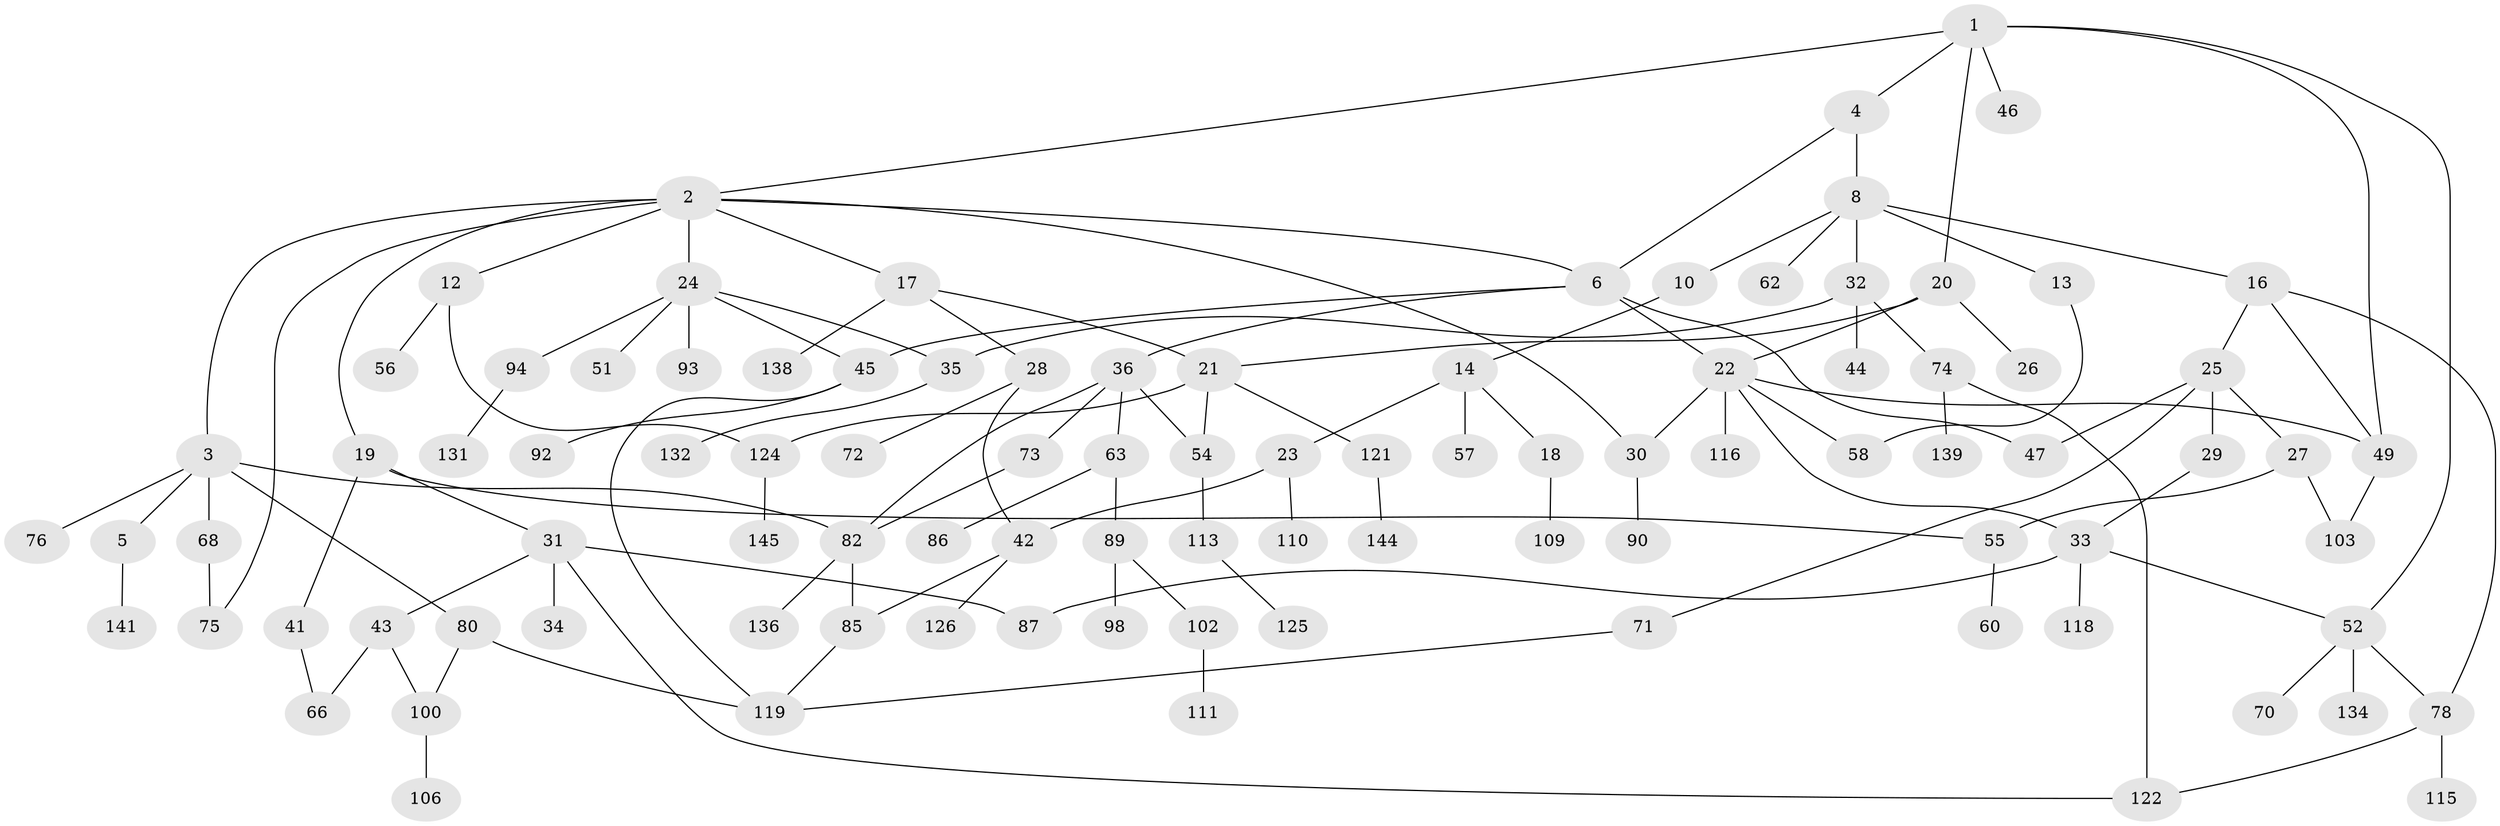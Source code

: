// original degree distribution, {5: 0.05517241379310345, 7: 0.013793103448275862, 6: 0.006896551724137931, 3: 0.2413793103448276, 2: 0.2689655172413793, 4: 0.10344827586206896, 1: 0.3103448275862069}
// Generated by graph-tools (version 1.1) at 2025/10/02/27/25 16:10:52]
// undirected, 97 vertices, 126 edges
graph export_dot {
graph [start="1"]
  node [color=gray90,style=filled];
  1 [super="+39"];
  2 [super="+9"];
  3 [super="+127"];
  4;
  5 [super="+7"];
  6 [super="+48"];
  8 [super="+11"];
  10;
  12 [super="+114"];
  13;
  14 [super="+15"];
  16;
  17 [super="+53"];
  18 [super="+59"];
  19;
  20;
  21 [super="+88"];
  22 [super="+95"];
  23;
  24 [super="+37"];
  25 [super="+61"];
  26;
  27 [super="+104"];
  28 [super="+50"];
  29 [super="+123"];
  30 [super="+69"];
  31 [super="+40"];
  32 [super="+38"];
  33 [super="+67"];
  34;
  35;
  36;
  41 [super="+65"];
  42 [super="+84"];
  43 [super="+130"];
  44;
  45 [super="+81"];
  46;
  47 [super="+83"];
  49 [super="+96"];
  51;
  52 [super="+120"];
  54;
  55 [super="+105"];
  56 [super="+64"];
  57;
  58;
  60;
  62 [super="+77"];
  63 [super="+79"];
  66;
  68 [super="+142"];
  70;
  71;
  72;
  73 [super="+140"];
  74 [super="+135"];
  75 [super="+91"];
  76;
  78 [super="+107"];
  80;
  82 [super="+129"];
  85;
  86;
  87 [super="+112"];
  89 [super="+97"];
  90;
  92 [super="+99"];
  93;
  94;
  98 [super="+101"];
  100;
  102;
  103 [super="+108"];
  106;
  109;
  110;
  111;
  113 [super="+117"];
  115;
  116;
  118;
  119 [super="+128"];
  121;
  122 [super="+137"];
  124 [super="+143"];
  125;
  126 [super="+133"];
  131;
  132;
  134;
  136;
  138;
  139;
  141;
  144;
  145;
  1 -- 2;
  1 -- 4;
  1 -- 20;
  1 -- 46;
  1 -- 52;
  1 -- 49;
  2 -- 3;
  2 -- 17;
  2 -- 75;
  2 -- 30;
  2 -- 24;
  2 -- 19;
  2 -- 12;
  2 -- 6;
  3 -- 5;
  3 -- 68;
  3 -- 76;
  3 -- 80;
  3 -- 82;
  4 -- 6;
  4 -- 8;
  5 -- 141;
  6 -- 36;
  6 -- 47;
  6 -- 45;
  6 -- 22;
  8 -- 10;
  8 -- 16;
  8 -- 62;
  8 -- 32;
  8 -- 13;
  10 -- 14;
  12 -- 56;
  12 -- 124;
  13 -- 58;
  14 -- 18;
  14 -- 57;
  14 -- 23;
  16 -- 25;
  16 -- 49;
  16 -- 78;
  17 -- 28;
  17 -- 138;
  17 -- 21;
  18 -- 109;
  19 -- 31;
  19 -- 41;
  19 -- 55;
  20 -- 21;
  20 -- 22;
  20 -- 26;
  21 -- 54;
  21 -- 121;
  21 -- 124;
  22 -- 30;
  22 -- 116;
  22 -- 33;
  22 -- 58;
  22 -- 49;
  23 -- 42;
  23 -- 110;
  24 -- 35;
  24 -- 94;
  24 -- 45;
  24 -- 51;
  24 -- 93;
  25 -- 27;
  25 -- 29;
  25 -- 71;
  25 -- 47;
  27 -- 55;
  27 -- 103;
  28 -- 72;
  28 -- 42;
  29 -- 33;
  30 -- 90;
  31 -- 34;
  31 -- 43;
  31 -- 87;
  31 -- 122;
  32 -- 74;
  32 -- 35;
  32 -- 44;
  33 -- 118;
  33 -- 87;
  33 -- 52;
  35 -- 132;
  36 -- 54;
  36 -- 63;
  36 -- 73;
  36 -- 82;
  41 -- 66;
  42 -- 85;
  42 -- 126;
  43 -- 66;
  43 -- 100;
  45 -- 92;
  45 -- 119;
  49 -- 103;
  52 -- 70;
  52 -- 134;
  52 -- 78;
  54 -- 113;
  55 -- 60;
  63 -- 86;
  63 -- 89;
  68 -- 75;
  71 -- 119;
  73 -- 82;
  74 -- 139;
  74 -- 122;
  78 -- 115;
  78 -- 122;
  80 -- 100;
  80 -- 119;
  82 -- 136;
  82 -- 85;
  85 -- 119;
  89 -- 98;
  89 -- 102;
  94 -- 131;
  100 -- 106;
  102 -- 111;
  113 -- 125;
  121 -- 144;
  124 -- 145;
}
